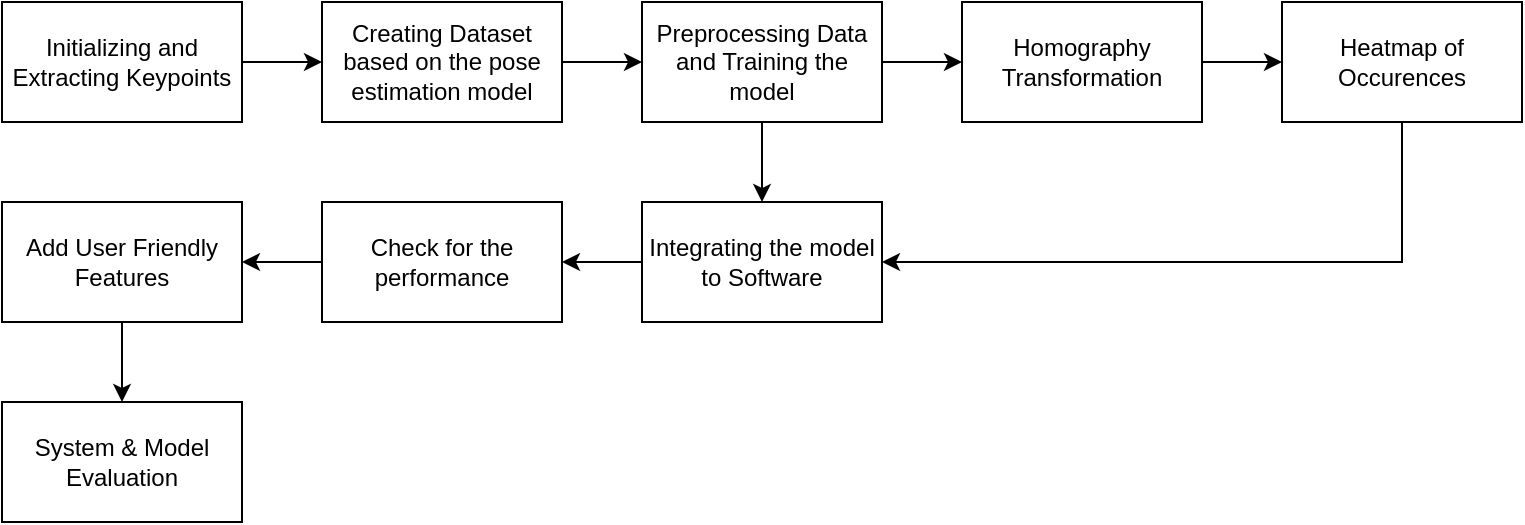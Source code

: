 <mxfile version="24.7.7">
  <diagram name="Page-1" id="0H-VbE9G5cqUQDnKlk-r">
    <mxGraphModel dx="872" dy="471" grid="1" gridSize="10" guides="1" tooltips="1" connect="1" arrows="1" fold="1" page="1" pageScale="1" pageWidth="850" pageHeight="1100" math="0" shadow="0">
      <root>
        <mxCell id="0" />
        <mxCell id="1" parent="0" />
        <mxCell id="pCR5Xvbqn1CGzURARw2B-3" value="" style="edgeStyle=orthogonalEdgeStyle;rounded=0;orthogonalLoop=1;jettySize=auto;html=1;" edge="1" parent="1" source="pCR5Xvbqn1CGzURARw2B-1" target="pCR5Xvbqn1CGzURARw2B-2">
          <mxGeometry relative="1" as="geometry" />
        </mxCell>
        <mxCell id="pCR5Xvbqn1CGzURARw2B-1" value="Initializing and Extracting Keypoints" style="rounded=0;whiteSpace=wrap;html=1;" vertex="1" parent="1">
          <mxGeometry x="80" y="60" width="120" height="60" as="geometry" />
        </mxCell>
        <mxCell id="pCR5Xvbqn1CGzURARw2B-5" value="" style="edgeStyle=orthogonalEdgeStyle;rounded=0;orthogonalLoop=1;jettySize=auto;html=1;" edge="1" parent="1" source="pCR5Xvbqn1CGzURARw2B-2" target="pCR5Xvbqn1CGzURARw2B-4">
          <mxGeometry relative="1" as="geometry" />
        </mxCell>
        <mxCell id="pCR5Xvbqn1CGzURARw2B-2" value="Creating Dataset based on the pose estimation model" style="rounded=0;whiteSpace=wrap;html=1;" vertex="1" parent="1">
          <mxGeometry x="240" y="60" width="120" height="60" as="geometry" />
        </mxCell>
        <mxCell id="pCR5Xvbqn1CGzURARw2B-7" value="" style="edgeStyle=orthogonalEdgeStyle;rounded=0;orthogonalLoop=1;jettySize=auto;html=1;" edge="1" parent="1" source="pCR5Xvbqn1CGzURARw2B-4" target="pCR5Xvbqn1CGzURARw2B-6">
          <mxGeometry relative="1" as="geometry" />
        </mxCell>
        <mxCell id="pCR5Xvbqn1CGzURARw2B-11" value="" style="edgeStyle=orthogonalEdgeStyle;rounded=0;orthogonalLoop=1;jettySize=auto;html=1;" edge="1" parent="1" source="pCR5Xvbqn1CGzURARw2B-4" target="pCR5Xvbqn1CGzURARw2B-10">
          <mxGeometry relative="1" as="geometry" />
        </mxCell>
        <mxCell id="pCR5Xvbqn1CGzURARw2B-4" value="Preprocessing Data and Training the model" style="rounded=0;whiteSpace=wrap;html=1;" vertex="1" parent="1">
          <mxGeometry x="400" y="60" width="120" height="60" as="geometry" />
        </mxCell>
        <mxCell id="pCR5Xvbqn1CGzURARw2B-9" value="" style="edgeStyle=orthogonalEdgeStyle;rounded=0;orthogonalLoop=1;jettySize=auto;html=1;" edge="1" parent="1" source="pCR5Xvbqn1CGzURARw2B-6" target="pCR5Xvbqn1CGzURARw2B-8">
          <mxGeometry relative="1" as="geometry" />
        </mxCell>
        <mxCell id="pCR5Xvbqn1CGzURARw2B-6" value="Integrating the model to Software" style="rounded=0;whiteSpace=wrap;html=1;" vertex="1" parent="1">
          <mxGeometry x="400" y="160" width="120" height="60" as="geometry" />
        </mxCell>
        <mxCell id="pCR5Xvbqn1CGzURARw2B-17" value="" style="edgeStyle=orthogonalEdgeStyle;rounded=0;orthogonalLoop=1;jettySize=auto;html=1;" edge="1" parent="1" source="pCR5Xvbqn1CGzURARw2B-8" target="pCR5Xvbqn1CGzURARw2B-16">
          <mxGeometry relative="1" as="geometry" />
        </mxCell>
        <mxCell id="pCR5Xvbqn1CGzURARw2B-8" value="Check for the performance" style="rounded=0;whiteSpace=wrap;html=1;" vertex="1" parent="1">
          <mxGeometry x="240" y="160" width="120" height="60" as="geometry" />
        </mxCell>
        <mxCell id="pCR5Xvbqn1CGzURARw2B-13" value="" style="edgeStyle=orthogonalEdgeStyle;rounded=0;orthogonalLoop=1;jettySize=auto;html=1;" edge="1" parent="1" source="pCR5Xvbqn1CGzURARw2B-10" target="pCR5Xvbqn1CGzURARw2B-12">
          <mxGeometry relative="1" as="geometry" />
        </mxCell>
        <mxCell id="pCR5Xvbqn1CGzURARw2B-10" value="Homography Transformation" style="rounded=0;whiteSpace=wrap;html=1;" vertex="1" parent="1">
          <mxGeometry x="560" y="60" width="120" height="60" as="geometry" />
        </mxCell>
        <mxCell id="pCR5Xvbqn1CGzURARw2B-15" value="" style="edgeStyle=orthogonalEdgeStyle;rounded=0;orthogonalLoop=1;jettySize=auto;html=1;entryX=1;entryY=0.5;entryDx=0;entryDy=0;" edge="1" parent="1" source="pCR5Xvbqn1CGzURARw2B-12" target="pCR5Xvbqn1CGzURARw2B-6">
          <mxGeometry relative="1" as="geometry">
            <mxPoint x="720" y="220" as="targetPoint" />
            <Array as="points">
              <mxPoint x="780" y="190" />
            </Array>
          </mxGeometry>
        </mxCell>
        <mxCell id="pCR5Xvbqn1CGzURARw2B-12" value="Heatmap of Occurences" style="rounded=0;whiteSpace=wrap;html=1;" vertex="1" parent="1">
          <mxGeometry x="720" y="60" width="120" height="60" as="geometry" />
        </mxCell>
        <mxCell id="pCR5Xvbqn1CGzURARw2B-19" value="" style="edgeStyle=orthogonalEdgeStyle;rounded=0;orthogonalLoop=1;jettySize=auto;html=1;" edge="1" parent="1" source="pCR5Xvbqn1CGzURARw2B-16" target="pCR5Xvbqn1CGzURARw2B-18">
          <mxGeometry relative="1" as="geometry" />
        </mxCell>
        <mxCell id="pCR5Xvbqn1CGzURARw2B-16" value="Add User Friendly Features" style="rounded=0;whiteSpace=wrap;html=1;" vertex="1" parent="1">
          <mxGeometry x="80" y="160" width="120" height="60" as="geometry" />
        </mxCell>
        <mxCell id="pCR5Xvbqn1CGzURARw2B-18" value="System &amp;amp; Model Evaluation" style="rounded=0;whiteSpace=wrap;html=1;" vertex="1" parent="1">
          <mxGeometry x="80" y="260" width="120" height="60" as="geometry" />
        </mxCell>
      </root>
    </mxGraphModel>
  </diagram>
</mxfile>
